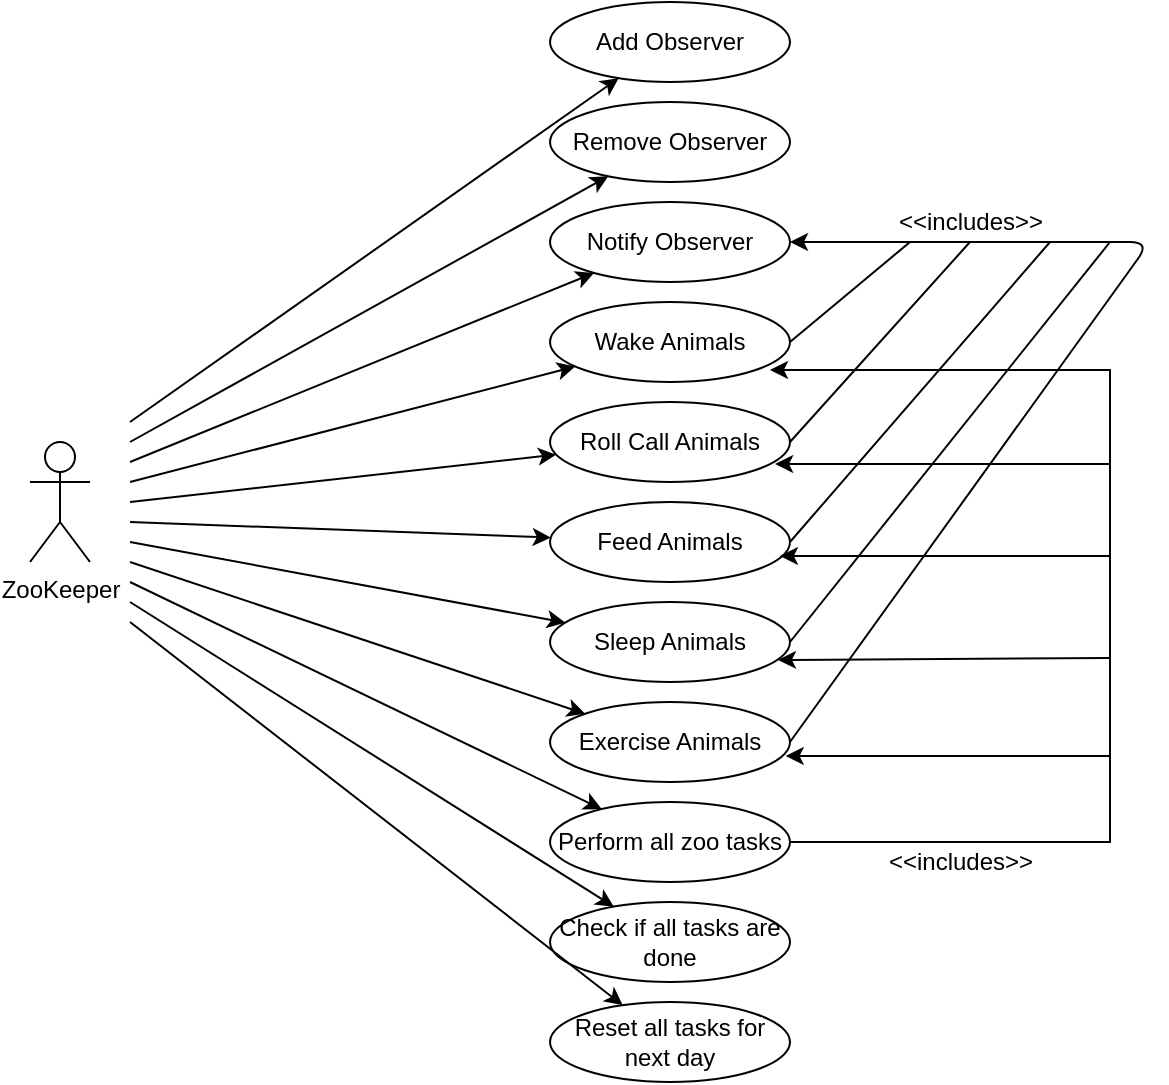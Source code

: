 <mxfile version="13.7.6" type="device"><diagram id="AO6t0ZtHMQymKY55Rtxq" name="Page-1"><mxGraphModel dx="1185" dy="635" grid="1" gridSize="10" guides="1" tooltips="1" connect="1" arrows="1" fold="1" page="1" pageScale="1" pageWidth="850" pageHeight="1100" math="0" shadow="0"><root><mxCell id="0"/><mxCell id="1" parent="0"/><mxCell id="rN6kbXCTpbSH52R4U7Ik-1" value="ZooKeeper" style="shape=umlActor;verticalLabelPosition=bottom;verticalAlign=top;html=1;" vertex="1" parent="1"><mxGeometry x="70" y="270" width="30" height="60" as="geometry"/></mxCell><mxCell id="rN6kbXCTpbSH52R4U7Ik-4" value="" style="endArrow=classic;html=1;" edge="1" parent="1" target="rN6kbXCTpbSH52R4U7Ik-5"><mxGeometry width="50" height="50" relative="1" as="geometry"><mxPoint x="120" y="260" as="sourcePoint"/><mxPoint x="230" y="170" as="targetPoint"/></mxGeometry></mxCell><mxCell id="rN6kbXCTpbSH52R4U7Ik-5" value="Add Observer" style="ellipse;whiteSpace=wrap;html=1;" vertex="1" parent="1"><mxGeometry x="330" y="50" width="120" height="40" as="geometry"/></mxCell><mxCell id="rN6kbXCTpbSH52R4U7Ik-6" value="" style="endArrow=classic;html=1;" edge="1" parent="1" target="rN6kbXCTpbSH52R4U7Ik-7"><mxGeometry width="50" height="50" relative="1" as="geometry"><mxPoint x="120" y="270" as="sourcePoint"/><mxPoint x="250" y="270" as="targetPoint"/></mxGeometry></mxCell><mxCell id="rN6kbXCTpbSH52R4U7Ik-7" value="Remove Observer" style="ellipse;whiteSpace=wrap;html=1;" vertex="1" parent="1"><mxGeometry x="330" y="100" width="120" height="40" as="geometry"/></mxCell><mxCell id="rN6kbXCTpbSH52R4U7Ik-8" value="" style="endArrow=classic;html=1;" edge="1" parent="1" target="rN6kbXCTpbSH52R4U7Ik-9"><mxGeometry width="50" height="50" relative="1" as="geometry"><mxPoint x="120" y="280" as="sourcePoint"/><mxPoint x="265" y="300" as="targetPoint"/></mxGeometry></mxCell><mxCell id="rN6kbXCTpbSH52R4U7Ik-9" value="Notify Observer" style="ellipse;whiteSpace=wrap;html=1;" vertex="1" parent="1"><mxGeometry x="330" y="150" width="120" height="40" as="geometry"/></mxCell><mxCell id="rN6kbXCTpbSH52R4U7Ik-10" value="" style="endArrow=classic;html=1;" edge="1" parent="1" target="rN6kbXCTpbSH52R4U7Ik-11"><mxGeometry width="50" height="50" relative="1" as="geometry"><mxPoint x="120" y="290" as="sourcePoint"/><mxPoint x="265" y="410" as="targetPoint"/></mxGeometry></mxCell><mxCell id="rN6kbXCTpbSH52R4U7Ik-11" value="Wake Animals" style="ellipse;whiteSpace=wrap;html=1;" vertex="1" parent="1"><mxGeometry x="330" y="200" width="120" height="40" as="geometry"/></mxCell><mxCell id="rN6kbXCTpbSH52R4U7Ik-13" value="" style="endArrow=classic;html=1;" edge="1" parent="1" target="rN6kbXCTpbSH52R4U7Ik-14"><mxGeometry width="50" height="50" relative="1" as="geometry"><mxPoint x="120" y="300" as="sourcePoint"/><mxPoint x="265" y="460" as="targetPoint"/></mxGeometry></mxCell><mxCell id="rN6kbXCTpbSH52R4U7Ik-14" value="Roll Call Animals" style="ellipse;whiteSpace=wrap;html=1;" vertex="1" parent="1"><mxGeometry x="330" y="250" width="120" height="40" as="geometry"/></mxCell><mxCell id="rN6kbXCTpbSH52R4U7Ik-15" value="" style="endArrow=classic;html=1;" edge="1" parent="1" target="rN6kbXCTpbSH52R4U7Ik-16"><mxGeometry width="50" height="50" relative="1" as="geometry"><mxPoint x="120" y="310" as="sourcePoint"/><mxPoint x="265" y="510" as="targetPoint"/></mxGeometry></mxCell><mxCell id="rN6kbXCTpbSH52R4U7Ik-16" value="Feed Animals" style="ellipse;whiteSpace=wrap;html=1;" vertex="1" parent="1"><mxGeometry x="330" y="300" width="120" height="40" as="geometry"/></mxCell><mxCell id="rN6kbXCTpbSH52R4U7Ik-17" value="" style="endArrow=classic;html=1;" edge="1" parent="1" target="rN6kbXCTpbSH52R4U7Ik-18"><mxGeometry width="50" height="50" relative="1" as="geometry"><mxPoint x="120" y="320" as="sourcePoint"/><mxPoint x="265" y="560" as="targetPoint"/></mxGeometry></mxCell><mxCell id="rN6kbXCTpbSH52R4U7Ik-18" value="Sleep Animals" style="ellipse;whiteSpace=wrap;html=1;" vertex="1" parent="1"><mxGeometry x="330" y="350" width="120" height="40" as="geometry"/></mxCell><mxCell id="rN6kbXCTpbSH52R4U7Ik-19" value="" style="endArrow=classic;html=1;" edge="1" parent="1" target="rN6kbXCTpbSH52R4U7Ik-20"><mxGeometry width="50" height="50" relative="1" as="geometry"><mxPoint x="120" y="330" as="sourcePoint"/><mxPoint x="265" y="610" as="targetPoint"/></mxGeometry></mxCell><mxCell id="rN6kbXCTpbSH52R4U7Ik-20" value="Exercise Animals" style="ellipse;whiteSpace=wrap;html=1;" vertex="1" parent="1"><mxGeometry x="330" y="400" width="120" height="40" as="geometry"/></mxCell><mxCell id="rN6kbXCTpbSH52R4U7Ik-21" value="" style="endArrow=classic;html=1;" edge="1" parent="1" target="rN6kbXCTpbSH52R4U7Ik-22"><mxGeometry width="50" height="50" relative="1" as="geometry"><mxPoint x="120" y="340" as="sourcePoint"/><mxPoint x="285" y="580" as="targetPoint"/></mxGeometry></mxCell><mxCell id="rN6kbXCTpbSH52R4U7Ik-27" style="edgeStyle=orthogonalEdgeStyle;rounded=0;orthogonalLoop=1;jettySize=auto;html=1;" edge="1" parent="1" source="rN6kbXCTpbSH52R4U7Ik-22"><mxGeometry relative="1" as="geometry"><mxPoint x="440" y="234" as="targetPoint"/><Array as="points"><mxPoint x="610" y="470"/><mxPoint x="610" y="234"/></Array></mxGeometry></mxCell><mxCell id="rN6kbXCTpbSH52R4U7Ik-22" value="Perform all zoo tasks" style="ellipse;whiteSpace=wrap;html=1;" vertex="1" parent="1"><mxGeometry x="330" y="450" width="120" height="40" as="geometry"/></mxCell><mxCell id="rN6kbXCTpbSH52R4U7Ik-23" value="" style="endArrow=classic;html=1;" edge="1" parent="1" target="rN6kbXCTpbSH52R4U7Ik-24"><mxGeometry width="50" height="50" relative="1" as="geometry"><mxPoint x="120" y="350" as="sourcePoint"/><mxPoint x="265" y="710" as="targetPoint"/></mxGeometry></mxCell><mxCell id="rN6kbXCTpbSH52R4U7Ik-24" value="Check if all tasks are done" style="ellipse;whiteSpace=wrap;html=1;" vertex="1" parent="1"><mxGeometry x="330" y="500" width="120" height="40" as="geometry"/></mxCell><mxCell id="rN6kbXCTpbSH52R4U7Ik-25" value="" style="endArrow=classic;html=1;" edge="1" parent="1" target="rN6kbXCTpbSH52R4U7Ik-26"><mxGeometry width="50" height="50" relative="1" as="geometry"><mxPoint x="120" y="360" as="sourcePoint"/><mxPoint x="265" y="770" as="targetPoint"/></mxGeometry></mxCell><mxCell id="rN6kbXCTpbSH52R4U7Ik-26" value="Reset all tasks for next day" style="ellipse;whiteSpace=wrap;html=1;" vertex="1" parent="1"><mxGeometry x="330" y="550" width="120" height="40" as="geometry"/></mxCell><mxCell id="rN6kbXCTpbSH52R4U7Ik-32" value="" style="endArrow=classic;html=1;entryX=0.938;entryY=0.775;entryDx=0;entryDy=0;entryPerimeter=0;" edge="1" parent="1" target="rN6kbXCTpbSH52R4U7Ik-14"><mxGeometry width="50" height="50" relative="1" as="geometry"><mxPoint x="610" y="281" as="sourcePoint"/><mxPoint x="450" y="269.5" as="targetPoint"/></mxGeometry></mxCell><mxCell id="rN6kbXCTpbSH52R4U7Ik-33" value="" style="endArrow=classic;html=1;entryX=0.958;entryY=0.675;entryDx=0;entryDy=0;entryPerimeter=0;" edge="1" parent="1" target="rN6kbXCTpbSH52R4U7Ik-16"><mxGeometry width="50" height="50" relative="1" as="geometry"><mxPoint x="610" y="327" as="sourcePoint"/><mxPoint x="450" y="319.5" as="targetPoint"/></mxGeometry></mxCell><mxCell id="rN6kbXCTpbSH52R4U7Ik-34" value="" style="endArrow=classic;html=1;" edge="1" parent="1"><mxGeometry width="50" height="50" relative="1" as="geometry"><mxPoint x="610" y="378" as="sourcePoint"/><mxPoint x="444" y="379" as="targetPoint"/></mxGeometry></mxCell><mxCell id="rN6kbXCTpbSH52R4U7Ik-35" value="" style="endArrow=classic;html=1;entryX=0.982;entryY=0.675;entryDx=0;entryDy=0;entryPerimeter=0;" edge="1" parent="1" target="rN6kbXCTpbSH52R4U7Ik-20"><mxGeometry width="50" height="50" relative="1" as="geometry"><mxPoint x="610" y="427" as="sourcePoint"/><mxPoint x="450" y="419.5" as="targetPoint"/></mxGeometry></mxCell><mxCell id="rN6kbXCTpbSH52R4U7Ik-36" value="" style="endArrow=classic;html=1;entryX=1;entryY=0.5;entryDx=0;entryDy=0;" edge="1" parent="1" target="rN6kbXCTpbSH52R4U7Ik-9"><mxGeometry width="50" height="50" relative="1" as="geometry"><mxPoint x="450" y="420" as="sourcePoint"/><mxPoint x="540" y="160" as="targetPoint"/><Array as="points"><mxPoint x="630" y="170"/></Array></mxGeometry></mxCell><mxCell id="rN6kbXCTpbSH52R4U7Ik-37" value="" style="endArrow=none;html=1;" edge="1" parent="1"><mxGeometry width="50" height="50" relative="1" as="geometry"><mxPoint x="450" y="370" as="sourcePoint"/><mxPoint x="610" y="170" as="targetPoint"/></mxGeometry></mxCell><mxCell id="rN6kbXCTpbSH52R4U7Ik-38" value="" style="endArrow=none;html=1;" edge="1" parent="1"><mxGeometry width="50" height="50" relative="1" as="geometry"><mxPoint x="450" y="320" as="sourcePoint"/><mxPoint x="580" y="170" as="targetPoint"/></mxGeometry></mxCell><mxCell id="rN6kbXCTpbSH52R4U7Ik-39" value="" style="endArrow=none;html=1;" edge="1" parent="1"><mxGeometry width="50" height="50" relative="1" as="geometry"><mxPoint x="450" y="270" as="sourcePoint"/><mxPoint x="540" y="170" as="targetPoint"/></mxGeometry></mxCell><mxCell id="rN6kbXCTpbSH52R4U7Ik-40" value="" style="endArrow=none;html=1;" edge="1" parent="1"><mxGeometry width="50" height="50" relative="1" as="geometry"><mxPoint x="450" y="220" as="sourcePoint"/><mxPoint x="510" y="170" as="targetPoint"/></mxGeometry></mxCell><mxCell id="rN6kbXCTpbSH52R4U7Ik-42" value="&amp;lt;&amp;lt;includes&amp;gt;&amp;gt;" style="text;html=1;align=center;verticalAlign=middle;resizable=0;points=[];autosize=1;" vertex="1" parent="1"><mxGeometry x="495" y="150" width="90" height="20" as="geometry"/></mxCell><mxCell id="rN6kbXCTpbSH52R4U7Ik-43" value="&amp;lt;&amp;lt;includes&amp;gt;&amp;gt;" style="text;html=1;align=center;verticalAlign=middle;resizable=0;points=[];autosize=1;" vertex="1" parent="1"><mxGeometry x="490" y="470" width="90" height="20" as="geometry"/></mxCell></root></mxGraphModel></diagram></mxfile>